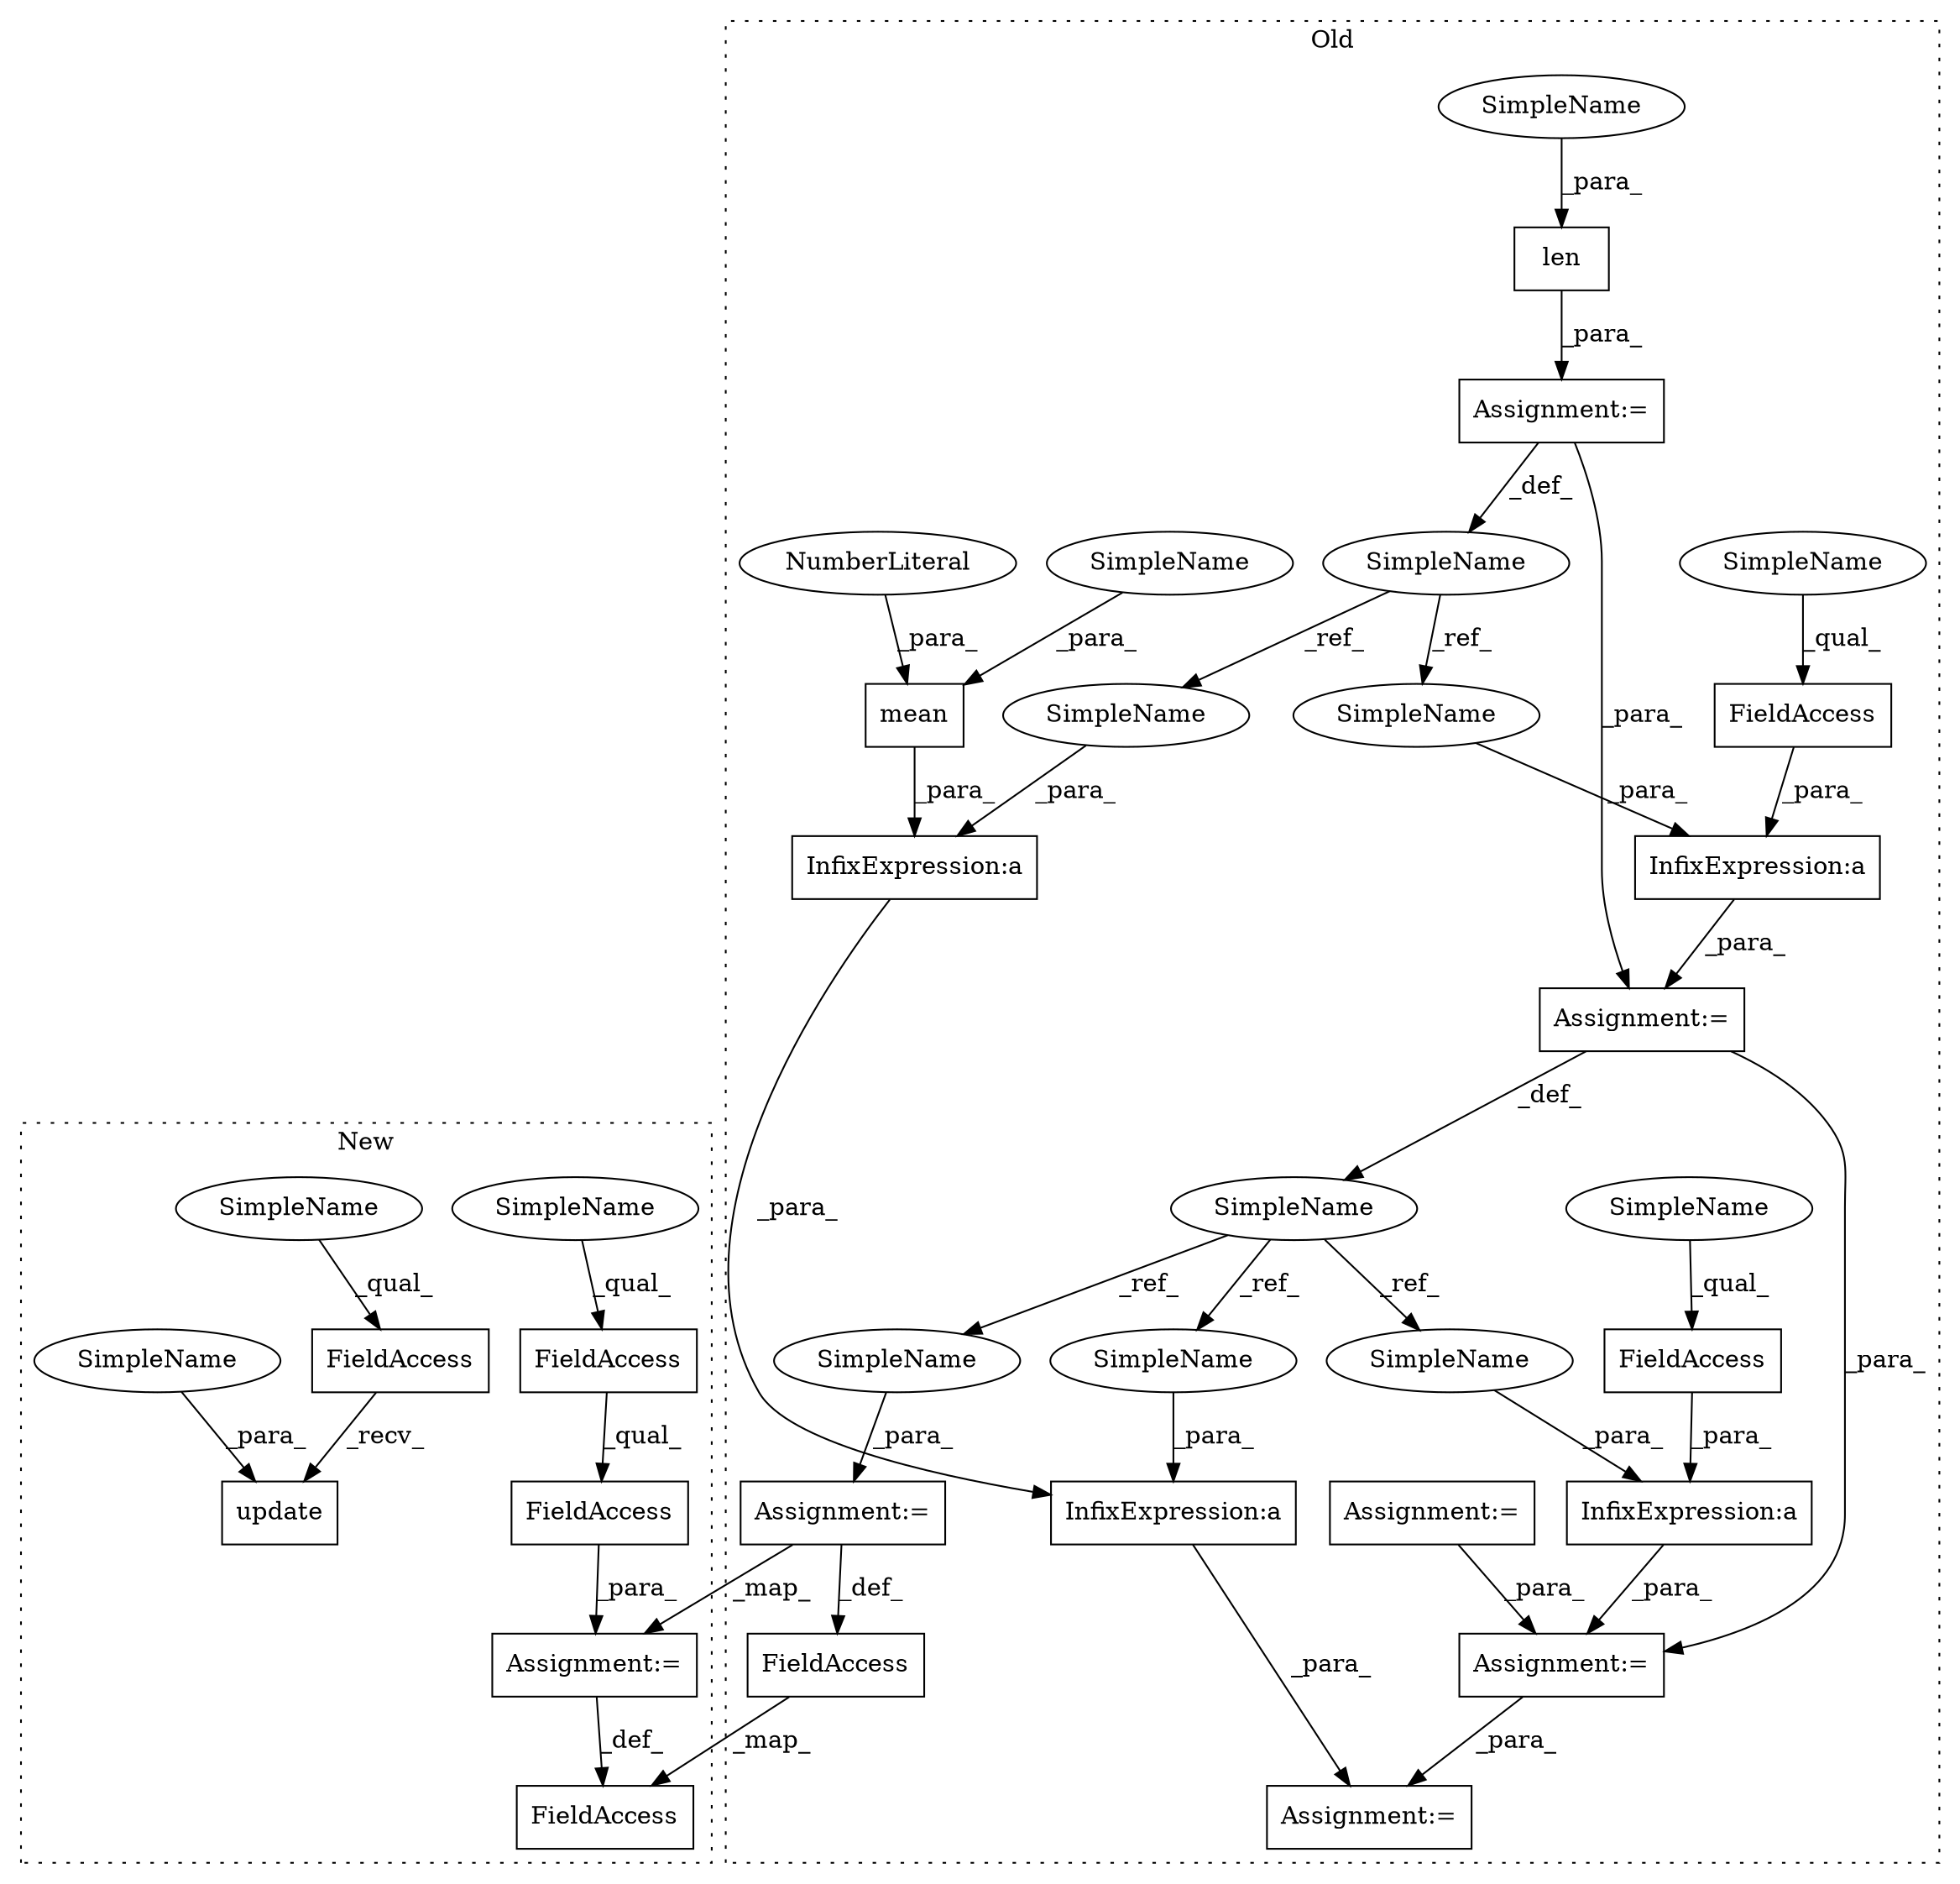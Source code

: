 digraph G {
subgraph cluster0 {
1 [label="mean" a="32" s="11706,11717" l="5,1" shape="box"];
3 [label="Assignment:=" a="7" s="11689" l="2" shape="box"];
5 [label="len" a="32" s="11584,11592" l="4,1" shape="box"];
6 [label="InfixExpression:a" a="27" s="11694" l="3" shape="box"];
7 [label="InfixExpression:a" a="27" s="11719" l="3" shape="box"];
8 [label="InfixExpression:a" a="27" s="11617" l="3" shape="box"];
9 [label="InfixExpression:a" a="27" s="11663" l="3" shape="box"];
10 [label="NumberLiteral" a="34" s="11716" l="1" shape="ellipse"];
11 [label="SimpleName" a="42" s="11582" l="1" shape="ellipse"];
12 [label="SimpleName" a="42" s="11599" l="15" shape="ellipse"];
14 [label="FieldAccess" a="22" s="11792" l="16" shape="box"];
15 [label="FieldAccess" a="22" s="11620" l="16" shape="box"];
16 [label="FieldAccess" a="22" s="11647" l="16" shape="box"];
19 [label="Assignment:=" a="7" s="11614" l="1" shape="box"];
20 [label="Assignment:=" a="7" s="11583" l="1" shape="box"];
21 [label="Assignment:=" a="7" s="11545" l="1" shape="box"];
22 [label="Assignment:=" a="7" s="11644" l="2" shape="box"];
23 [label="Assignment:=" a="7" s="11808" l="1" shape="box"];
25 [label="SimpleName" a="42" s="11647" l="4" shape="ellipse"];
26 [label="SimpleName" a="42" s="11620" l="4" shape="ellipse"];
27 [label="SimpleName" a="42" s="11693" l="1" shape="ellipse"];
28 [label="SimpleName" a="42" s="11616" l="1" shape="ellipse"];
31 [label="SimpleName" a="42" s="11588" l="4" shape="ellipse"];
32 [label="SimpleName" a="42" s="11711" l="4" shape="ellipse"];
34 [label="SimpleName" a="42" s="11722" l="15" shape="ellipse"];
35 [label="SimpleName" a="42" s="11666" l="15" shape="ellipse"];
36 [label="SimpleName" a="42" s="11809" l="15" shape="ellipse"];
label = "Old";
style="dotted";
}
subgraph cluster1 {
2 [label="update" a="32" s="11580,11591" l="7,1" shape="box"];
4 [label="FieldAccess" a="22" s="11565" l="14" shape="box"];
13 [label="FieldAccess" a="22" s="11598" l="16" shape="box"];
17 [label="FieldAccess" a="22" s="11615" l="14" shape="box"];
18 [label="FieldAccess" a="22" s="11615" l="18" shape="box"];
24 [label="Assignment:=" a="7" s="11614" l="1" shape="box"];
29 [label="SimpleName" a="42" s="11615" l="4" shape="ellipse"];
30 [label="SimpleName" a="42" s="11565" l="4" shape="ellipse"];
33 [label="SimpleName" a="42" s="11587" l="4" shape="ellipse"];
label = "New";
style="dotted";
}
1 -> 6 [label="_para_"];
4 -> 2 [label="_recv_"];
5 -> 20 [label="_para_"];
6 -> 7 [label="_para_"];
7 -> 3 [label="_para_"];
8 -> 19 [label="_para_"];
9 -> 22 [label="_para_"];
10 -> 1 [label="_para_"];
11 -> 28 [label="_ref_"];
11 -> 27 [label="_ref_"];
12 -> 34 [label="_ref_"];
12 -> 35 [label="_ref_"];
12 -> 36 [label="_ref_"];
14 -> 13 [label="_map_"];
15 -> 8 [label="_para_"];
16 -> 9 [label="_para_"];
17 -> 18 [label="_qual_"];
18 -> 24 [label="_para_"];
19 -> 22 [label="_para_"];
19 -> 12 [label="_def_"];
20 -> 19 [label="_para_"];
20 -> 11 [label="_def_"];
21 -> 22 [label="_para_"];
22 -> 3 [label="_para_"];
23 -> 24 [label="_map_"];
23 -> 14 [label="_def_"];
24 -> 13 [label="_def_"];
25 -> 16 [label="_qual_"];
26 -> 15 [label="_qual_"];
27 -> 6 [label="_para_"];
28 -> 8 [label="_para_"];
29 -> 17 [label="_qual_"];
30 -> 4 [label="_qual_"];
31 -> 5 [label="_para_"];
32 -> 1 [label="_para_"];
33 -> 2 [label="_para_"];
34 -> 7 [label="_para_"];
35 -> 9 [label="_para_"];
36 -> 23 [label="_para_"];
}